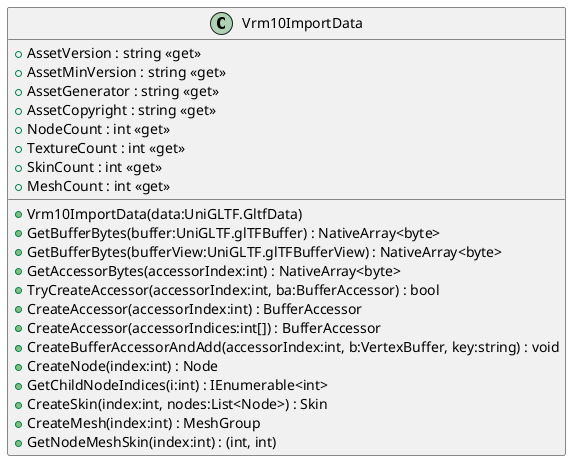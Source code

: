 @startuml
class Vrm10ImportData {
    + AssetVersion : string <<get>>
    + AssetMinVersion : string <<get>>
    + AssetGenerator : string <<get>>
    + AssetCopyright : string <<get>>
    + NodeCount : int <<get>>
    + TextureCount : int <<get>>
    + SkinCount : int <<get>>
    + MeshCount : int <<get>>
    + Vrm10ImportData(data:UniGLTF.GltfData)
    + GetBufferBytes(buffer:UniGLTF.glTFBuffer) : NativeArray<byte>
    + GetBufferBytes(bufferView:UniGLTF.glTFBufferView) : NativeArray<byte>
    + GetAccessorBytes(accessorIndex:int) : NativeArray<byte>
    + TryCreateAccessor(accessorIndex:int, ba:BufferAccessor) : bool
    + CreateAccessor(accessorIndex:int) : BufferAccessor
    + CreateAccessor(accessorIndices:int[]) : BufferAccessor
    + CreateBufferAccessorAndAdd(accessorIndex:int, b:VertexBuffer, key:string) : void
    + CreateNode(index:int) : Node
    + GetChildNodeIndices(i:int) : IEnumerable<int>
    + CreateSkin(index:int, nodes:List<Node>) : Skin
    + CreateMesh(index:int) : MeshGroup
    + GetNodeMeshSkin(index:int) : (int, int)
}
@enduml
